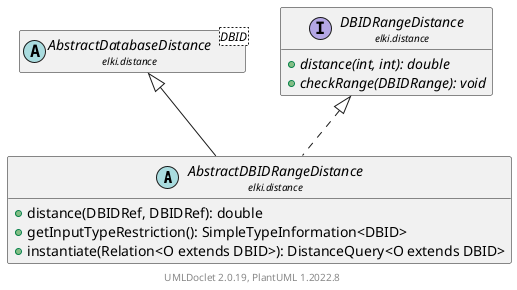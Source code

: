 @startuml
    remove .*\.(Instance|Par|Parameterizer|Factory)$
    set namespaceSeparator none
    hide empty fields
    hide empty methods

    abstract class "<size:14>AbstractDBIDRangeDistance\n<size:10>elki.distance" as elki.distance.AbstractDBIDRangeDistance [[AbstractDBIDRangeDistance.html]] {
        +distance(DBIDRef, DBIDRef): double
        +getInputTypeRestriction(): SimpleTypeInformation<DBID>
        +instantiate(Relation<O extends DBID>): DistanceQuery<O extends DBID>
    }

    abstract class "<size:14>AbstractDatabaseDistance\n<size:10>elki.distance" as elki.distance.AbstractDatabaseDistance<DBID> [[AbstractDatabaseDistance.html]]
    interface "<size:14>DBIDRangeDistance\n<size:10>elki.distance" as elki.distance.DBIDRangeDistance [[DBIDRangeDistance.html]] {
        {abstract} +distance(int, int): double
        {abstract} +checkRange(DBIDRange): void
    }

    elki.distance.AbstractDatabaseDistance <|-- elki.distance.AbstractDBIDRangeDistance
    elki.distance.DBIDRangeDistance <|.. elki.distance.AbstractDBIDRangeDistance

    center footer UMLDoclet 2.0.19, PlantUML 1.2022.8
@enduml

